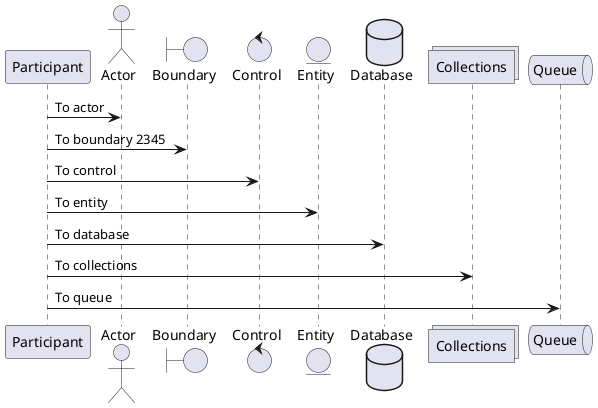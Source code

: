 @startuml
participant Participant as Foo
actor Actor as Foo1
boundary Boundary as Foo2
control Control as Foo3
entity  Entity as Foo4
database Database as Foo5
collections Collections as Foo6
queue Queue as Foo7
Foo -> Foo1 : To actor
Foo -> Foo2 : To boundary 2345
Foo -> Foo3 : To control
Foo -> Foo4 : To entity
Foo -> Foo5 : To database
Foo -> Foo6 : To collections
Foo -> Foo7 : To queue
@enduml